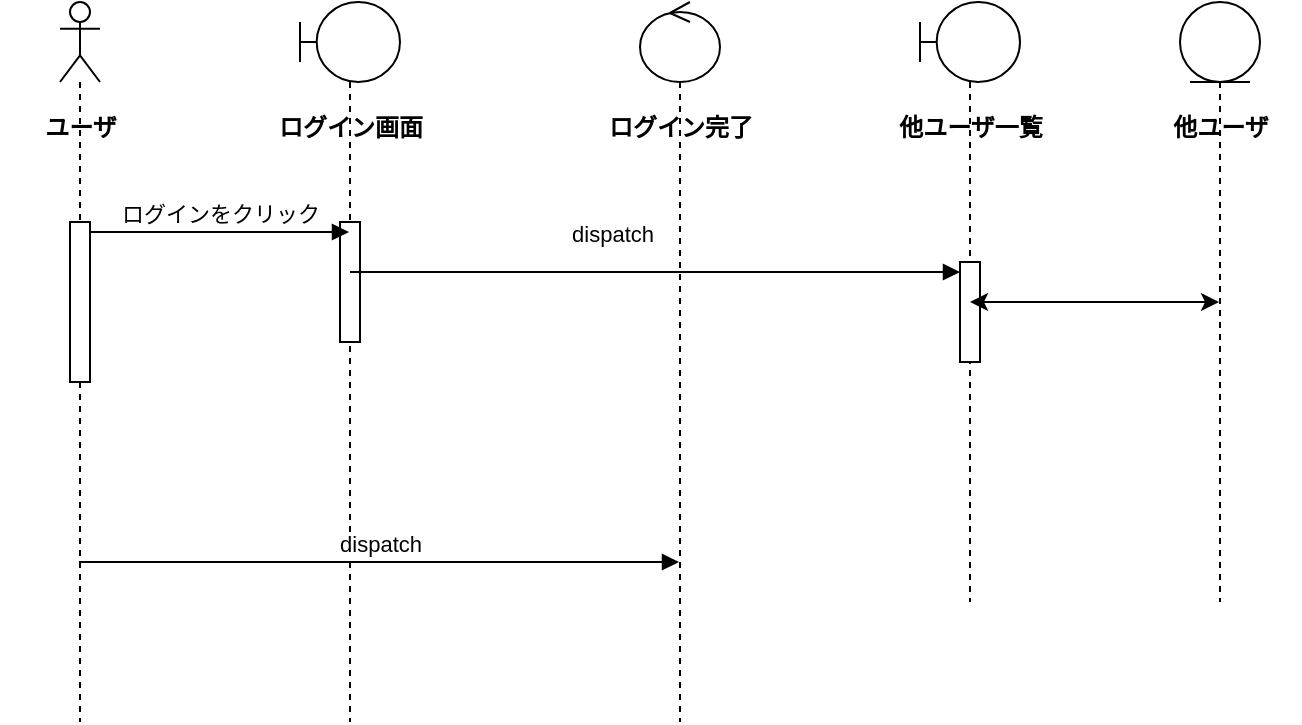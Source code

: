 <mxfile>
    <diagram id="WmZ9GBjgnZcPGy9S8rp_" name="ページ1">
        <mxGraphModel dx="1643" dy="419" grid="1" gridSize="10" guides="1" tooltips="1" connect="1" arrows="1" fold="1" page="1" pageScale="1" pageWidth="827" pageHeight="1169" math="0" shadow="0">
            <root>
                <mxCell id="0"/>
                <mxCell id="1" parent="0"/>
                <mxCell id="2" value="" style="shape=umlLifeline;perimeter=lifelinePerimeter;whiteSpace=wrap;html=1;container=1;dropTarget=0;collapsible=0;recursiveResize=0;outlineConnect=0;portConstraint=eastwest;newEdgeStyle={&quot;curved&quot;:0,&quot;rounded&quot;:0};participant=umlActor;" parent="1" vertex="1">
                    <mxGeometry x="20" y="40" width="20" height="360" as="geometry"/>
                </mxCell>
                <mxCell id="8" value="" style="html=1;points=[[0,0,0,0,5],[0,1,0,0,-5],[1,0,0,0,5],[1,1,0,0,-5]];perimeter=orthogonalPerimeter;outlineConnect=0;targetShapes=umlLifeline;portConstraint=eastwest;newEdgeStyle={&quot;curved&quot;:0,&quot;rounded&quot;:0};" parent="2" vertex="1">
                    <mxGeometry x="5" y="110" width="10" height="80" as="geometry"/>
                </mxCell>
                <mxCell id="3" value="ユーザ" style="text;align=center;fontStyle=1;verticalAlign=middle;spacingLeft=3;spacingRight=3;strokeColor=none;rotatable=0;points=[[0,0.5],[1,0.5]];portConstraint=eastwest;html=1;" parent="1" vertex="1">
                    <mxGeometry x="-10" y="90" width="80" height="26" as="geometry"/>
                </mxCell>
                <mxCell id="4" value="" style="shape=umlLifeline;perimeter=lifelinePerimeter;whiteSpace=wrap;html=1;container=1;dropTarget=0;collapsible=0;recursiveResize=0;outlineConnect=0;portConstraint=eastwest;newEdgeStyle={&quot;curved&quot;:0,&quot;rounded&quot;:0};participant=umlBoundary;" parent="1" vertex="1">
                    <mxGeometry x="140" y="40" width="50" height="360" as="geometry"/>
                </mxCell>
                <mxCell id="9" value="" style="html=1;points=[[0,0,0,0,5],[0,1,0,0,-5],[1,0,0,0,5],[1,1,0,0,-5]];perimeter=orthogonalPerimeter;outlineConnect=0;targetShapes=umlLifeline;portConstraint=eastwest;newEdgeStyle={&quot;curved&quot;:0,&quot;rounded&quot;:0};" parent="4" vertex="1">
                    <mxGeometry x="20" y="110" width="10" height="60" as="geometry"/>
                </mxCell>
                <mxCell id="5" value="ログイン画面" style="text;align=center;fontStyle=1;verticalAlign=middle;spacingLeft=3;spacingRight=3;strokeColor=none;rotatable=0;points=[[0,0.5],[1,0.5]];portConstraint=eastwest;html=1;" parent="1" vertex="1">
                    <mxGeometry x="125" y="90" width="80" height="26" as="geometry"/>
                </mxCell>
                <mxCell id="6" value="" style="shape=umlLifeline;perimeter=lifelinePerimeter;whiteSpace=wrap;html=1;container=1;dropTarget=0;collapsible=0;recursiveResize=0;outlineConnect=0;portConstraint=eastwest;newEdgeStyle={&quot;curved&quot;:0,&quot;rounded&quot;:0};participant=umlControl;" parent="1" vertex="1">
                    <mxGeometry x="310" y="40" width="40" height="360" as="geometry"/>
                </mxCell>
                <mxCell id="7" value="ログイン完了" style="text;align=center;fontStyle=1;verticalAlign=middle;spacingLeft=3;spacingRight=3;strokeColor=none;rotatable=0;points=[[0,0.5],[1,0.5]];portConstraint=eastwest;html=1;" parent="1" vertex="1">
                    <mxGeometry x="290" y="90" width="80" height="26" as="geometry"/>
                </mxCell>
                <mxCell id="10" value="ログインをクリック" style="html=1;verticalAlign=bottom;endArrow=block;curved=0;rounded=0;exitX=1;exitY=0;exitDx=0;exitDy=5;exitPerimeter=0;" parent="1" source="8" target="4" edge="1">
                    <mxGeometry width="80" relative="1" as="geometry">
                        <mxPoint x="35" y="160" as="sourcePoint"/>
                        <mxPoint x="164.5" y="160" as="targetPoint"/>
                    </mxGeometry>
                </mxCell>
                <mxCell id="11" value="" style="shape=umlLifeline;perimeter=lifelinePerimeter;whiteSpace=wrap;html=1;container=1;dropTarget=0;collapsible=0;recursiveResize=0;outlineConnect=0;portConstraint=eastwest;newEdgeStyle={&quot;curved&quot;:0,&quot;rounded&quot;:0};participant=umlBoundary;" parent="1" vertex="1">
                    <mxGeometry x="450" y="40" width="50" height="300" as="geometry"/>
                </mxCell>
                <mxCell id="16" value="" style="html=1;points=[[0,0,0,0,5],[0,1,0,0,-5],[1,0,0,0,5],[1,1,0,0,-5]];perimeter=orthogonalPerimeter;outlineConnect=0;targetShapes=umlLifeline;portConstraint=eastwest;newEdgeStyle={&quot;curved&quot;:0,&quot;rounded&quot;:0};" parent="11" vertex="1">
                    <mxGeometry x="20" y="130" width="10" height="50" as="geometry"/>
                </mxCell>
                <mxCell id="12" value="他ユーザ一覧" style="text;align=center;fontStyle=1;verticalAlign=middle;spacingLeft=3;spacingRight=3;strokeColor=none;rotatable=0;points=[[0,0.5],[1,0.5]];portConstraint=eastwest;html=1;" parent="1" vertex="1">
                    <mxGeometry x="435" y="90" width="80" height="26" as="geometry"/>
                </mxCell>
                <mxCell id="13" value="" style="shape=umlLifeline;perimeter=lifelinePerimeter;whiteSpace=wrap;html=1;container=1;dropTarget=0;collapsible=0;recursiveResize=0;outlineConnect=0;portConstraint=eastwest;newEdgeStyle={&quot;curved&quot;:0,&quot;rounded&quot;:0};participant=umlEntity;" parent="1" vertex="1">
                    <mxGeometry x="580" y="40" width="40" height="300" as="geometry"/>
                </mxCell>
                <mxCell id="14" value="他ユーザ" style="text;align=center;fontStyle=1;verticalAlign=middle;spacingLeft=3;spacingRight=3;strokeColor=none;rotatable=0;points=[[0,0.5],[1,0.5]];portConstraint=eastwest;html=1;" parent="1" vertex="1">
                    <mxGeometry x="560" y="90" width="80" height="26" as="geometry"/>
                </mxCell>
                <mxCell id="15" value="dispatch" style="html=1;verticalAlign=bottom;endArrow=block;curved=0;rounded=0;" parent="1" edge="1">
                    <mxGeometry width="80" relative="1" as="geometry">
                        <mxPoint x="29.5" y="320" as="sourcePoint"/>
                        <mxPoint x="329.5" y="320" as="targetPoint"/>
                    </mxGeometry>
                </mxCell>
                <mxCell id="17" value="dispatch" style="html=1;verticalAlign=bottom;endArrow=block;curved=0;rounded=0;entryX=0;entryY=0;entryDx=0;entryDy=5;entryPerimeter=0;" parent="1" source="4" target="16" edge="1">
                    <mxGeometry x="-0.143" y="10" width="80" relative="1" as="geometry">
                        <mxPoint x="220" y="180" as="sourcePoint"/>
                        <mxPoint x="290" y="180" as="targetPoint"/>
                        <mxPoint as="offset"/>
                    </mxGeometry>
                </mxCell>
                <mxCell id="18" value="" style="endArrow=classic;startArrow=classic;html=1;" parent="1" source="11" target="13" edge="1">
                    <mxGeometry width="50" height="50" relative="1" as="geometry">
                        <mxPoint x="530" y="245" as="sourcePoint"/>
                        <mxPoint x="580" y="195" as="targetPoint"/>
                    </mxGeometry>
                </mxCell>
            </root>
        </mxGraphModel>
    </diagram>
</mxfile>